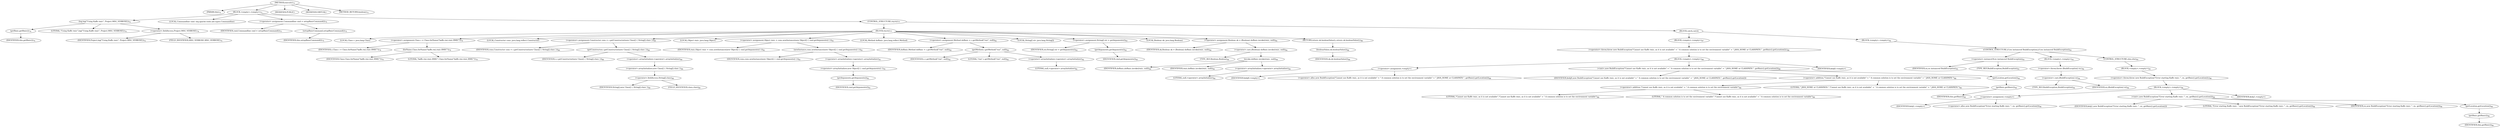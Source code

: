 digraph "execute" {  
"12" [label = <(METHOD,execute)<SUB>73</SUB>> ]
"4" [label = <(PARAM,this)<SUB>73</SUB>> ]
"13" [label = <(BLOCK,&lt;empty&gt;,&lt;empty&gt;)<SUB>73</SUB>> ]
"14" [label = <(log,log(&quot;Using Kaffe rmic&quot;, Project.MSG_VERBOSE))<SUB>74</SUB>> ]
"15" [label = <(getRmic,getRmic())<SUB>74</SUB>> ]
"3" [label = <(IDENTIFIER,this,getRmic())<SUB>74</SUB>> ]
"16" [label = <(LITERAL,&quot;Using Kaffe rmic&quot;,log(&quot;Using Kaffe rmic&quot;, Project.MSG_VERBOSE))<SUB>74</SUB>> ]
"17" [label = <(&lt;operator&gt;.fieldAccess,Project.MSG_VERBOSE)<SUB>74</SUB>> ]
"18" [label = <(IDENTIFIER,Project,log(&quot;Using Kaffe rmic&quot;, Project.MSG_VERBOSE))<SUB>74</SUB>> ]
"19" [label = <(FIELD_IDENTIFIER,MSG_VERBOSE,MSG_VERBOSE)<SUB>74</SUB>> ]
"20" [label = <(LOCAL,Commandline cmd: org.apache.tools.ant.types.Commandline)> ]
"21" [label = <(&lt;operator&gt;.assignment,Commandline cmd = setupRmicCommand())<SUB>75</SUB>> ]
"22" [label = <(IDENTIFIER,cmd,Commandline cmd = setupRmicCommand())<SUB>75</SUB>> ]
"23" [label = <(setupRmicCommand,setupRmicCommand())<SUB>75</SUB>> ]
"5" [label = <(IDENTIFIER,this,setupRmicCommand())<SUB>75</SUB>> ]
"24" [label = <(CONTROL_STRUCTURE,try,try)<SUB>77</SUB>> ]
"25" [label = <(BLOCK,try,try)<SUB>77</SUB>> ]
"26" [label = <(LOCAL,Class c: java.lang.Class)> ]
"27" [label = <(&lt;operator&gt;.assignment,Class c = Class.forName(&quot;kaffe.rmi.rmic.RMIC&quot;))<SUB>79</SUB>> ]
"28" [label = <(IDENTIFIER,c,Class c = Class.forName(&quot;kaffe.rmi.rmic.RMIC&quot;))<SUB>79</SUB>> ]
"29" [label = <(forName,Class.forName(&quot;kaffe.rmi.rmic.RMIC&quot;))<SUB>79</SUB>> ]
"30" [label = <(IDENTIFIER,Class,Class.forName(&quot;kaffe.rmi.rmic.RMIC&quot;))<SUB>79</SUB>> ]
"31" [label = <(LITERAL,&quot;kaffe.rmi.rmic.RMIC&quot;,Class.forName(&quot;kaffe.rmi.rmic.RMIC&quot;))<SUB>79</SUB>> ]
"32" [label = <(LOCAL,Constructor cons: java.lang.reflect.Constructor)> ]
"33" [label = <(&lt;operator&gt;.assignment,Constructor cons = c.getConstructor(new Class[] { String[].class }))<SUB>80</SUB>> ]
"34" [label = <(IDENTIFIER,cons,Constructor cons = c.getConstructor(new Class[] { String[].class }))<SUB>80</SUB>> ]
"35" [label = <(getConstructor,c.getConstructor(new Class[] { String[].class }))<SUB>80</SUB>> ]
"36" [label = <(IDENTIFIER,c,c.getConstructor(new Class[] { String[].class }))<SUB>80</SUB>> ]
"37" [label = <(&lt;operator&gt;.arrayInitializer,&lt;operator&gt;.arrayInitializer)<SUB>80</SUB>> ]
"38" [label = <(&lt;operator&gt;.arrayInitializer,new Class[] { String[].class })<SUB>80</SUB>> ]
"39" [label = <(&lt;operator&gt;.fieldAccess,String[].class)<SUB>80</SUB>> ]
"40" [label = <(IDENTIFIER,String[],new Class[] { String[].class })<SUB>80</SUB>> ]
"41" [label = <(FIELD_IDENTIFIER,class,class)<SUB>80</SUB>> ]
"42" [label = <(LOCAL,Object rmic: java.lang.Object)> ]
"43" [label = <(&lt;operator&gt;.assignment,Object rmic = cons.newInstance(new Object[] { cmd.getArguments() }))<SUB>81</SUB>> ]
"44" [label = <(IDENTIFIER,rmic,Object rmic = cons.newInstance(new Object[] { cmd.getArguments() }))<SUB>81</SUB>> ]
"45" [label = <(newInstance,cons.newInstance(new Object[] { cmd.getArguments() }))<SUB>81</SUB>> ]
"46" [label = <(IDENTIFIER,cons,cons.newInstance(new Object[] { cmd.getArguments() }))<SUB>81</SUB>> ]
"47" [label = <(&lt;operator&gt;.arrayInitializer,&lt;operator&gt;.arrayInitializer)<SUB>81</SUB>> ]
"48" [label = <(&lt;operator&gt;.arrayInitializer,new Object[] { cmd.getArguments() })<SUB>81</SUB>> ]
"49" [label = <(getArguments,getArguments())<SUB>81</SUB>> ]
"50" [label = <(IDENTIFIER,cmd,getArguments())<SUB>81</SUB>> ]
"51" [label = <(LOCAL,Method doRmic: java.lang.reflect.Method)> ]
"52" [label = <(&lt;operator&gt;.assignment,Method doRmic = c.getMethod(&quot;run&quot;, null))<SUB>82</SUB>> ]
"53" [label = <(IDENTIFIER,doRmic,Method doRmic = c.getMethod(&quot;run&quot;, null))<SUB>82</SUB>> ]
"54" [label = <(getMethod,c.getMethod(&quot;run&quot;, null))<SUB>82</SUB>> ]
"55" [label = <(IDENTIFIER,c,c.getMethod(&quot;run&quot;, null))<SUB>82</SUB>> ]
"56" [label = <(LITERAL,&quot;run&quot;,c.getMethod(&quot;run&quot;, null))<SUB>82</SUB>> ]
"57" [label = <(&lt;operator&gt;.arrayInitializer,&lt;operator&gt;.arrayInitializer)<SUB>82</SUB>> ]
"58" [label = <(LITERAL,null,&lt;operator&gt;.arrayInitializer)<SUB>82</SUB>> ]
"59" [label = <(LOCAL,String[] str: java.lang.String[])> ]
"60" [label = <(&lt;operator&gt;.assignment,String[] str = getArguments())<SUB>83</SUB>> ]
"61" [label = <(IDENTIFIER,str,String[] str = getArguments())<SUB>83</SUB>> ]
"62" [label = <(getArguments,getArguments())<SUB>83</SUB>> ]
"63" [label = <(IDENTIFIER,cmd,getArguments())<SUB>83</SUB>> ]
"64" [label = <(LOCAL,Boolean ok: java.lang.Boolean)> ]
"65" [label = <(&lt;operator&gt;.assignment,Boolean ok = (Boolean) doRmic.invoke(rmic, null))<SUB>84</SUB>> ]
"66" [label = <(IDENTIFIER,ok,Boolean ok = (Boolean) doRmic.invoke(rmic, null))<SUB>84</SUB>> ]
"67" [label = <(&lt;operator&gt;.cast,(Boolean) doRmic.invoke(rmic, null))<SUB>84</SUB>> ]
"68" [label = <(TYPE_REF,Boolean,Boolean)<SUB>84</SUB>> ]
"69" [label = <(invoke,doRmic.invoke(rmic, null))<SUB>84</SUB>> ]
"70" [label = <(IDENTIFIER,doRmic,doRmic.invoke(rmic, null))<SUB>84</SUB>> ]
"71" [label = <(IDENTIFIER,rmic,doRmic.invoke(rmic, null))<SUB>84</SUB>> ]
"72" [label = <(&lt;operator&gt;.arrayInitializer,&lt;operator&gt;.arrayInitializer)<SUB>84</SUB>> ]
"73" [label = <(LITERAL,null,&lt;operator&gt;.arrayInitializer)<SUB>84</SUB>> ]
"74" [label = <(RETURN,return ok.booleanValue();,return ok.booleanValue();)<SUB>86</SUB>> ]
"75" [label = <(booleanValue,ok.booleanValue())<SUB>86</SUB>> ]
"76" [label = <(IDENTIFIER,ok,ok.booleanValue())<SUB>86</SUB>> ]
"77" [label = <(BLOCK,catch,catch)> ]
"78" [label = <(BLOCK,&lt;empty&gt;,&lt;empty&gt;)<SUB>87</SUB>> ]
"79" [label = <(&lt;operator&gt;.throw,throw new BuildException(&quot;Cannot use Kaffe rmic, as it is not available&quot; + &quot; A common solution is to set the environment variable&quot; + &quot; JAVA_HOME or CLASSPATH.&quot;, getRmic().getLocation());)<SUB>88</SUB>> ]
"80" [label = <(BLOCK,&lt;empty&gt;,&lt;empty&gt;)<SUB>88</SUB>> ]
"81" [label = <(&lt;operator&gt;.assignment,&lt;empty&gt;)> ]
"82" [label = <(IDENTIFIER,$obj0,&lt;empty&gt;)> ]
"83" [label = <(&lt;operator&gt;.alloc,new BuildException(&quot;Cannot use Kaffe rmic, as it is not available&quot; + &quot; A common solution is to set the environment variable&quot; + &quot; JAVA_HOME or CLASSPATH.&quot;, getRmic().getLocation()))<SUB>88</SUB>> ]
"84" [label = <(&lt;init&gt;,new BuildException(&quot;Cannot use Kaffe rmic, as it is not available&quot; + &quot; A common solution is to set the environment variable&quot; + &quot; JAVA_HOME or CLASSPATH.&quot;, getRmic().getLocation()))<SUB>88</SUB>> ]
"85" [label = <(IDENTIFIER,$obj0,new BuildException(&quot;Cannot use Kaffe rmic, as it is not available&quot; + &quot; A common solution is to set the environment variable&quot; + &quot; JAVA_HOME or CLASSPATH.&quot;, getRmic().getLocation()))> ]
"86" [label = <(&lt;operator&gt;.addition,&quot;Cannot use Kaffe rmic, as it is not available&quot; + &quot; A common solution is to set the environment variable&quot; + &quot; JAVA_HOME or CLASSPATH.&quot;)<SUB>88</SUB>> ]
"87" [label = <(&lt;operator&gt;.addition,&quot;Cannot use Kaffe rmic, as it is not available&quot; + &quot; A common solution is to set the environment variable&quot;)<SUB>88</SUB>> ]
"88" [label = <(LITERAL,&quot;Cannot use Kaffe rmic, as it is not available&quot;,&quot;Cannot use Kaffe rmic, as it is not available&quot; + &quot; A common solution is to set the environment variable&quot;)<SUB>88</SUB>> ]
"89" [label = <(LITERAL,&quot; A common solution is to set the environment variable&quot;,&quot;Cannot use Kaffe rmic, as it is not available&quot; + &quot; A common solution is to set the environment variable&quot;)<SUB>89</SUB>> ]
"90" [label = <(LITERAL,&quot; JAVA_HOME or CLASSPATH.&quot;,&quot;Cannot use Kaffe rmic, as it is not available&quot; + &quot; A common solution is to set the environment variable&quot; + &quot; JAVA_HOME or CLASSPATH.&quot;)<SUB>90</SUB>> ]
"91" [label = <(getLocation,getLocation())<SUB>90</SUB>> ]
"92" [label = <(getRmic,getRmic())<SUB>90</SUB>> ]
"6" [label = <(IDENTIFIER,this,getRmic())<SUB>90</SUB>> ]
"93" [label = <(IDENTIFIER,$obj0,&lt;empty&gt;)> ]
"94" [label = <(BLOCK,&lt;empty&gt;,&lt;empty&gt;)<SUB>92</SUB>> ]
"95" [label = <(CONTROL_STRUCTURE,if (ex instanceof BuildException),if (ex instanceof BuildException))<SUB>93</SUB>> ]
"96" [label = <(&lt;operator&gt;.instanceOf,ex instanceof BuildException)<SUB>93</SUB>> ]
"97" [label = <(IDENTIFIER,ex,ex instanceof BuildException)<SUB>93</SUB>> ]
"98" [label = <(TYPE_REF,BuildException,BuildException)<SUB>93</SUB>> ]
"99" [label = <(BLOCK,&lt;empty&gt;,&lt;empty&gt;)<SUB>93</SUB>> ]
"100" [label = <(&lt;operator&gt;.throw,throw (BuildException) ex;)<SUB>94</SUB>> ]
"101" [label = <(&lt;operator&gt;.cast,(BuildException) ex)<SUB>94</SUB>> ]
"102" [label = <(TYPE_REF,BuildException,BuildException)<SUB>94</SUB>> ]
"103" [label = <(IDENTIFIER,ex,(BuildException) ex)<SUB>94</SUB>> ]
"104" [label = <(CONTROL_STRUCTURE,else,else)<SUB>95</SUB>> ]
"105" [label = <(BLOCK,&lt;empty&gt;,&lt;empty&gt;)<SUB>95</SUB>> ]
"106" [label = <(&lt;operator&gt;.throw,throw new BuildException(&quot;Error starting Kaffe rmic: &quot;, ex, getRmic().getLocation());)<SUB>96</SUB>> ]
"107" [label = <(BLOCK,&lt;empty&gt;,&lt;empty&gt;)<SUB>96</SUB>> ]
"108" [label = <(&lt;operator&gt;.assignment,&lt;empty&gt;)> ]
"109" [label = <(IDENTIFIER,$obj1,&lt;empty&gt;)> ]
"110" [label = <(&lt;operator&gt;.alloc,new BuildException(&quot;Error starting Kaffe rmic: &quot;, ex, getRmic().getLocation()))<SUB>96</SUB>> ]
"111" [label = <(&lt;init&gt;,new BuildException(&quot;Error starting Kaffe rmic: &quot;, ex, getRmic().getLocation()))<SUB>96</SUB>> ]
"112" [label = <(IDENTIFIER,$obj1,new BuildException(&quot;Error starting Kaffe rmic: &quot;, ex, getRmic().getLocation()))> ]
"113" [label = <(LITERAL,&quot;Error starting Kaffe rmic: &quot;,new BuildException(&quot;Error starting Kaffe rmic: &quot;, ex, getRmic().getLocation()))<SUB>96</SUB>> ]
"114" [label = <(IDENTIFIER,ex,new BuildException(&quot;Error starting Kaffe rmic: &quot;, ex, getRmic().getLocation()))<SUB>96</SUB>> ]
"115" [label = <(getLocation,getLocation())<SUB>96</SUB>> ]
"116" [label = <(getRmic,getRmic())<SUB>96</SUB>> ]
"7" [label = <(IDENTIFIER,this,getRmic())<SUB>96</SUB>> ]
"117" [label = <(IDENTIFIER,$obj1,&lt;empty&gt;)> ]
"118" [label = <(MODIFIER,PUBLIC)> ]
"119" [label = <(MODIFIER,VIRTUAL)> ]
"120" [label = <(METHOD_RETURN,boolean)<SUB>73</SUB>> ]
  "12" -> "4" 
  "12" -> "13" 
  "12" -> "118" 
  "12" -> "119" 
  "12" -> "120" 
  "13" -> "14" 
  "13" -> "20" 
  "13" -> "21" 
  "13" -> "24" 
  "14" -> "15" 
  "14" -> "16" 
  "14" -> "17" 
  "15" -> "3" 
  "17" -> "18" 
  "17" -> "19" 
  "21" -> "22" 
  "21" -> "23" 
  "23" -> "5" 
  "24" -> "25" 
  "24" -> "77" 
  "25" -> "26" 
  "25" -> "27" 
  "25" -> "32" 
  "25" -> "33" 
  "25" -> "42" 
  "25" -> "43" 
  "25" -> "51" 
  "25" -> "52" 
  "25" -> "59" 
  "25" -> "60" 
  "25" -> "64" 
  "25" -> "65" 
  "25" -> "74" 
  "27" -> "28" 
  "27" -> "29" 
  "29" -> "30" 
  "29" -> "31" 
  "33" -> "34" 
  "33" -> "35" 
  "35" -> "36" 
  "35" -> "37" 
  "37" -> "38" 
  "38" -> "39" 
  "39" -> "40" 
  "39" -> "41" 
  "43" -> "44" 
  "43" -> "45" 
  "45" -> "46" 
  "45" -> "47" 
  "47" -> "48" 
  "48" -> "49" 
  "49" -> "50" 
  "52" -> "53" 
  "52" -> "54" 
  "54" -> "55" 
  "54" -> "56" 
  "54" -> "57" 
  "57" -> "58" 
  "60" -> "61" 
  "60" -> "62" 
  "62" -> "63" 
  "65" -> "66" 
  "65" -> "67" 
  "67" -> "68" 
  "67" -> "69" 
  "69" -> "70" 
  "69" -> "71" 
  "69" -> "72" 
  "72" -> "73" 
  "74" -> "75" 
  "75" -> "76" 
  "77" -> "78" 
  "77" -> "94" 
  "78" -> "79" 
  "79" -> "80" 
  "80" -> "81" 
  "80" -> "84" 
  "80" -> "93" 
  "81" -> "82" 
  "81" -> "83" 
  "84" -> "85" 
  "84" -> "86" 
  "84" -> "91" 
  "86" -> "87" 
  "86" -> "90" 
  "87" -> "88" 
  "87" -> "89" 
  "91" -> "92" 
  "92" -> "6" 
  "94" -> "95" 
  "95" -> "96" 
  "95" -> "99" 
  "95" -> "104" 
  "96" -> "97" 
  "96" -> "98" 
  "99" -> "100" 
  "100" -> "101" 
  "101" -> "102" 
  "101" -> "103" 
  "104" -> "105" 
  "105" -> "106" 
  "106" -> "107" 
  "107" -> "108" 
  "107" -> "111" 
  "107" -> "117" 
  "108" -> "109" 
  "108" -> "110" 
  "111" -> "112" 
  "111" -> "113" 
  "111" -> "114" 
  "111" -> "115" 
  "115" -> "116" 
  "116" -> "7" 
}

